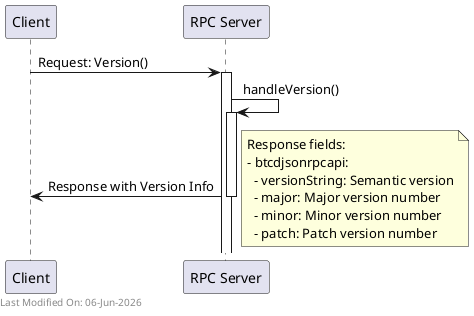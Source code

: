 @startuml
participant Client
participant "RPC Server" as RPC

Client -> RPC : Request: Version()
activate RPC

RPC -> RPC : handleVersion()
activate RPC

RPC -> Client : Response with Version Info
note right
Response fields:
- btcdjsonrpcapi:
  - versionString: Semantic version
  - major: Major version number
  - minor: Minor version number
  - patch: Patch version number
end note
deactivate RPC

left footer Last Modified On: %date("dd-MMM-yyyy")

@enduml
